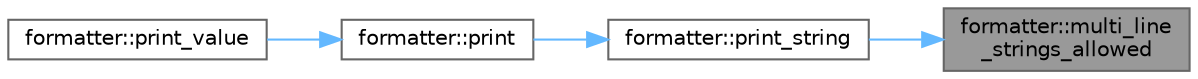 digraph "formatter::multi_line_strings_allowed"
{
 // LATEX_PDF_SIZE
  bgcolor="transparent";
  edge [fontname=Helvetica,fontsize=10,labelfontname=Helvetica,labelfontsize=10];
  node [fontname=Helvetica,fontsize=10,shape=box,height=0.2,width=0.4];
  rankdir="RL";
  Node1 [id="Node000001",label="formatter::multi_line\l_strings_allowed",height=0.2,width=0.4,color="gray40", fillcolor="grey60", style="filled", fontcolor="black",tooltip=" "];
  Node1 -> Node2 [id="edge4_Node000001_Node000002",dir="back",color="steelblue1",style="solid",tooltip=" "];
  Node2 [id="Node000002",label="formatter::print_string",height=0.2,width=0.4,color="grey40", fillcolor="white", style="filled",URL="$classformatter.html#aa719ff784d52e86d7997982b3aa8908e",tooltip=" "];
  Node2 -> Node3 [id="edge5_Node000002_Node000003",dir="back",color="steelblue1",style="solid",tooltip=" "];
  Node3 [id="Node000003",label="formatter::print",height=0.2,width=0.4,color="grey40", fillcolor="white", style="filled",URL="$classformatter.html#aa9da40a17556dcc315a96e24cb206856",tooltip=" "];
  Node3 -> Node4 [id="edge6_Node000003_Node000004",dir="back",color="steelblue1",style="solid",tooltip=" "];
  Node4 [id="Node000004",label="formatter::print_value",height=0.2,width=0.4,color="grey40", fillcolor="white", style="filled",URL="$classformatter.html#a7881e736b09f9eca380d680f11b3e4f1",tooltip=" "];
}
